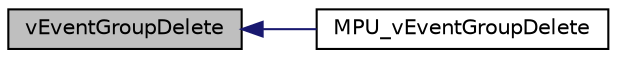 digraph "vEventGroupDelete"
{
  edge [fontname="Helvetica",fontsize="10",labelfontname="Helvetica",labelfontsize="10"];
  node [fontname="Helvetica",fontsize="10",shape=record];
  rankdir="LR";
  Node12 [label="vEventGroupDelete",height=0.2,width=0.4,color="black", fillcolor="grey75", style="filled", fontcolor="black"];
  Node12 -> Node13 [dir="back",color="midnightblue",fontsize="10",style="solid",fontname="Helvetica"];
  Node13 [label="MPU_vEventGroupDelete",height=0.2,width=0.4,color="black", fillcolor="white", style="filled",URL="$mpu__wrappers_8c.html#a5c58731972a24a3ef87e83179cb3a078"];
}
